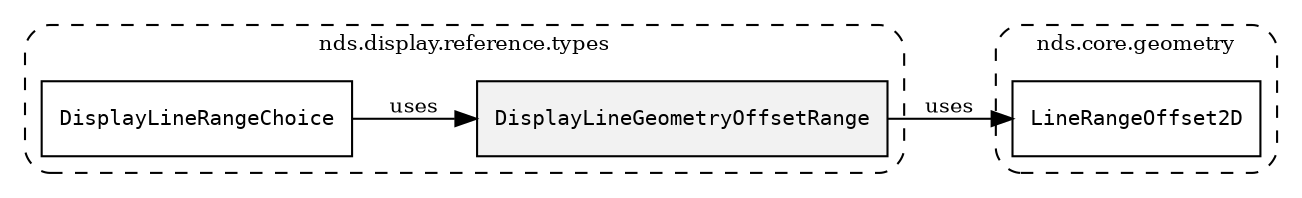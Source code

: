 /**
 * This dot file creates symbol collaboration diagram for DisplayLineGeometryOffsetRange.
 */
digraph ZSERIO
{
    node [shape=box, fontsize=10];
    rankdir="LR";
    fontsize=10;
    tooltip="DisplayLineGeometryOffsetRange collaboration diagram";

    subgraph "cluster_nds.display.reference.types"
    {
        style="dashed, rounded";
        label="nds.display.reference.types";
        tooltip="Package nds.display.reference.types";
        href="../../../content/packages/nds.display.reference.types.html#Package-nds-display-reference-types";
        target="_parent";

        "DisplayLineGeometryOffsetRange" [style="filled", fillcolor="#0000000D", target="_parent", label=<<font face="monospace"><table align="center" border="0" cellspacing="0" cellpadding="0"><tr><td href="../../../content/packages/nds.display.reference.types.html#Subtype-DisplayLineGeometryOffsetRange" title="Subtype defined in nds.display.reference.types">DisplayLineGeometryOffsetRange</td></tr></table></font>>];
        "DisplayLineRangeChoice" [target="_parent", label=<<font face="monospace"><table align="center" border="0" cellspacing="0" cellpadding="0"><tr><td href="../../../content/packages/nds.display.reference.types.html#Choice-DisplayLineRangeChoice" title="Choice defined in nds.display.reference.types">DisplayLineRangeChoice</td></tr></table></font>>];
    }

    subgraph "cluster_nds.core.geometry"
    {
        style="dashed, rounded";
        label="nds.core.geometry";
        tooltip="Package nds.core.geometry";
        href="../../../content/packages/nds.core.geometry.html#Package-nds-core-geometry";
        target="_parent";

        "LineRangeOffset2D" [target="_parent", label=<<font face="monospace"><table align="center" border="0" cellspacing="0" cellpadding="0"><tr><td href="../../../content/packages/nds.core.geometry.html#Structure-LineRangeOffset2D" title="Structure defined in nds.core.geometry">LineRangeOffset2D</td></tr></table></font>>];
    }

    "DisplayLineGeometryOffsetRange" -> "LineRangeOffset2D" [label="uses", fontsize=10];
    "DisplayLineRangeChoice" -> "DisplayLineGeometryOffsetRange" [label="uses", fontsize=10];
}
